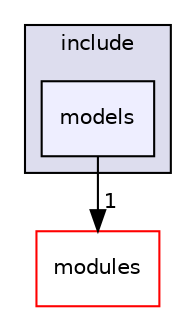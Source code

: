 digraph "models" {
  compound=true
  node [ fontsize="10", fontname="Helvetica"];
  edge [ labelfontsize="10", labelfontname="Helvetica"];
  subgraph clusterdir_602555a6bc3396a406a211011b30c483 {
    graph [ bgcolor="#ddddee", pencolor="black", label="include" fontname="Helvetica", fontsize="10", URL="dir_602555a6bc3396a406a211011b30c483.html"]
  dir_737fa16d78c0feeb0eeb0644e6ec5428 [shape=box, label="models", style="filled", fillcolor="#eeeeff", pencolor="black", URL="dir_737fa16d78c0feeb0eeb0644e6ec5428.html"];
  }
  dir_ee3c23494b4011e6a628e4900ef262df [shape=box label="modules" fillcolor="white" style="filled" color="red" URL="dir_ee3c23494b4011e6a628e4900ef262df.html"];
  dir_737fa16d78c0feeb0eeb0644e6ec5428->dir_ee3c23494b4011e6a628e4900ef262df [headlabel="1", labeldistance=1.5 headhref="dir_000139_000074.html"];
}
